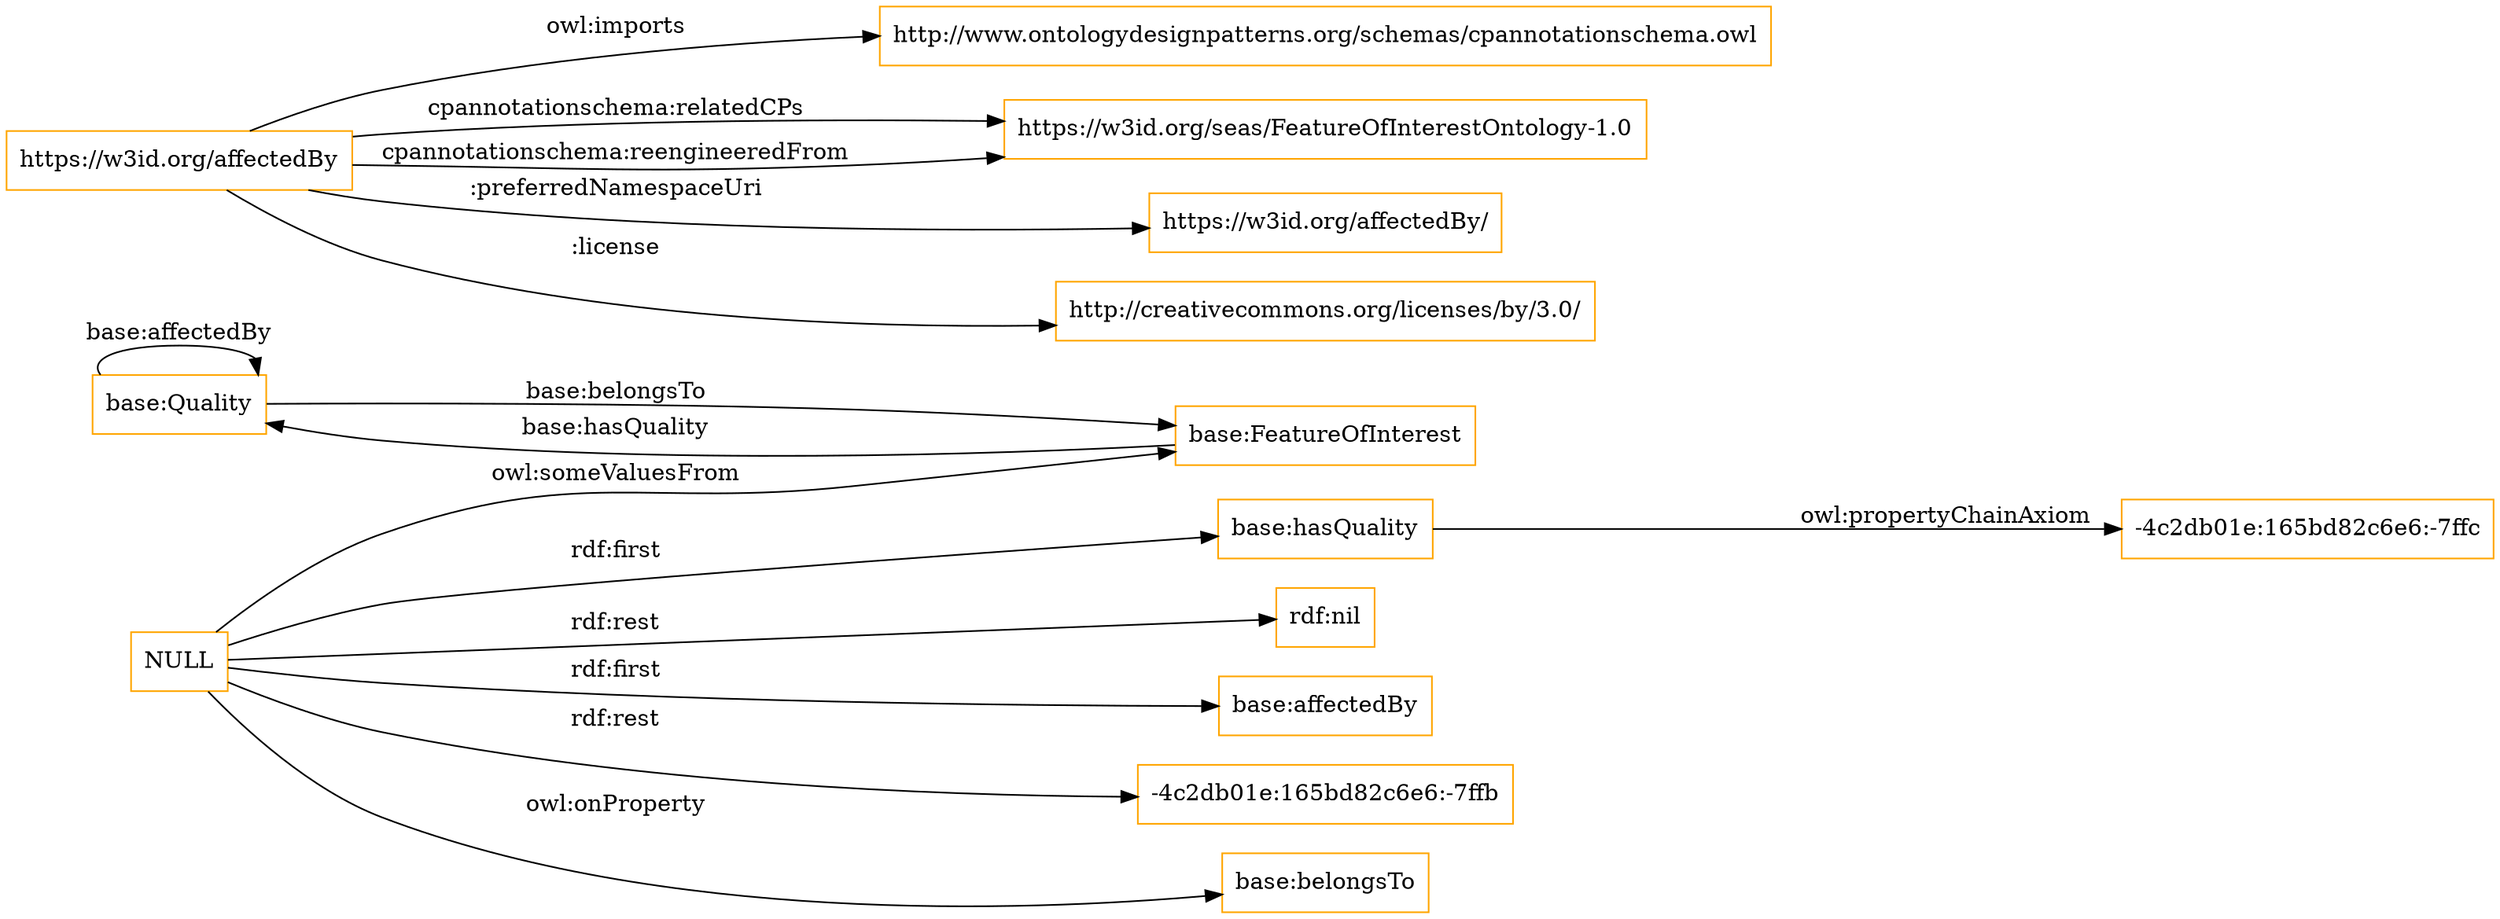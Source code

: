 digraph ar2dtool_diagram { 
rankdir=LR;
size="1501"
node [shape = rectangle, color="orange"]; "base:Quality" "base:FeatureOfInterest" ; /*classes style*/
	"https://w3id.org/affectedBy" -> "http://www.ontologydesignpatterns.org/schemas/cpannotationschema.owl" [ label = "owl:imports" ];
	"https://w3id.org/affectedBy" -> "https://w3id.org/seas/FeatureOfInterestOntology-1.0" [ label = "cpannotationschema:relatedCPs" ];
	"https://w3id.org/affectedBy" -> "https://w3id.org/affectedBy/" [ label = ":preferredNamespaceUri" ];
	"https://w3id.org/affectedBy" -> "http://creativecommons.org/licenses/by/3.0/" [ label = ":license" ];
	"https://w3id.org/affectedBy" -> "https://w3id.org/seas/FeatureOfInterestOntology-1.0" [ label = "cpannotationschema:reengineeredFrom" ];
	"base:hasQuality" -> "-4c2db01e:165bd82c6e6:-7ffc" [ label = "owl:propertyChainAxiom" ];
	"NULL" -> "rdf:nil" [ label = "rdf:rest" ];
	"NULL" -> "base:affectedBy" [ label = "rdf:first" ];
	"NULL" -> "-4c2db01e:165bd82c6e6:-7ffb" [ label = "rdf:rest" ];
	"NULL" -> "base:hasQuality" [ label = "rdf:first" ];
	"NULL" -> "base:FeatureOfInterest" [ label = "owl:someValuesFrom" ];
	"NULL" -> "base:belongsTo" [ label = "owl:onProperty" ];
	"base:Quality" -> "base:FeatureOfInterest" [ label = "base:belongsTo" ];
	"base:Quality" -> "base:Quality" [ label = "base:affectedBy" ];
	"base:FeatureOfInterest" -> "base:Quality" [ label = "base:hasQuality" ];

}
